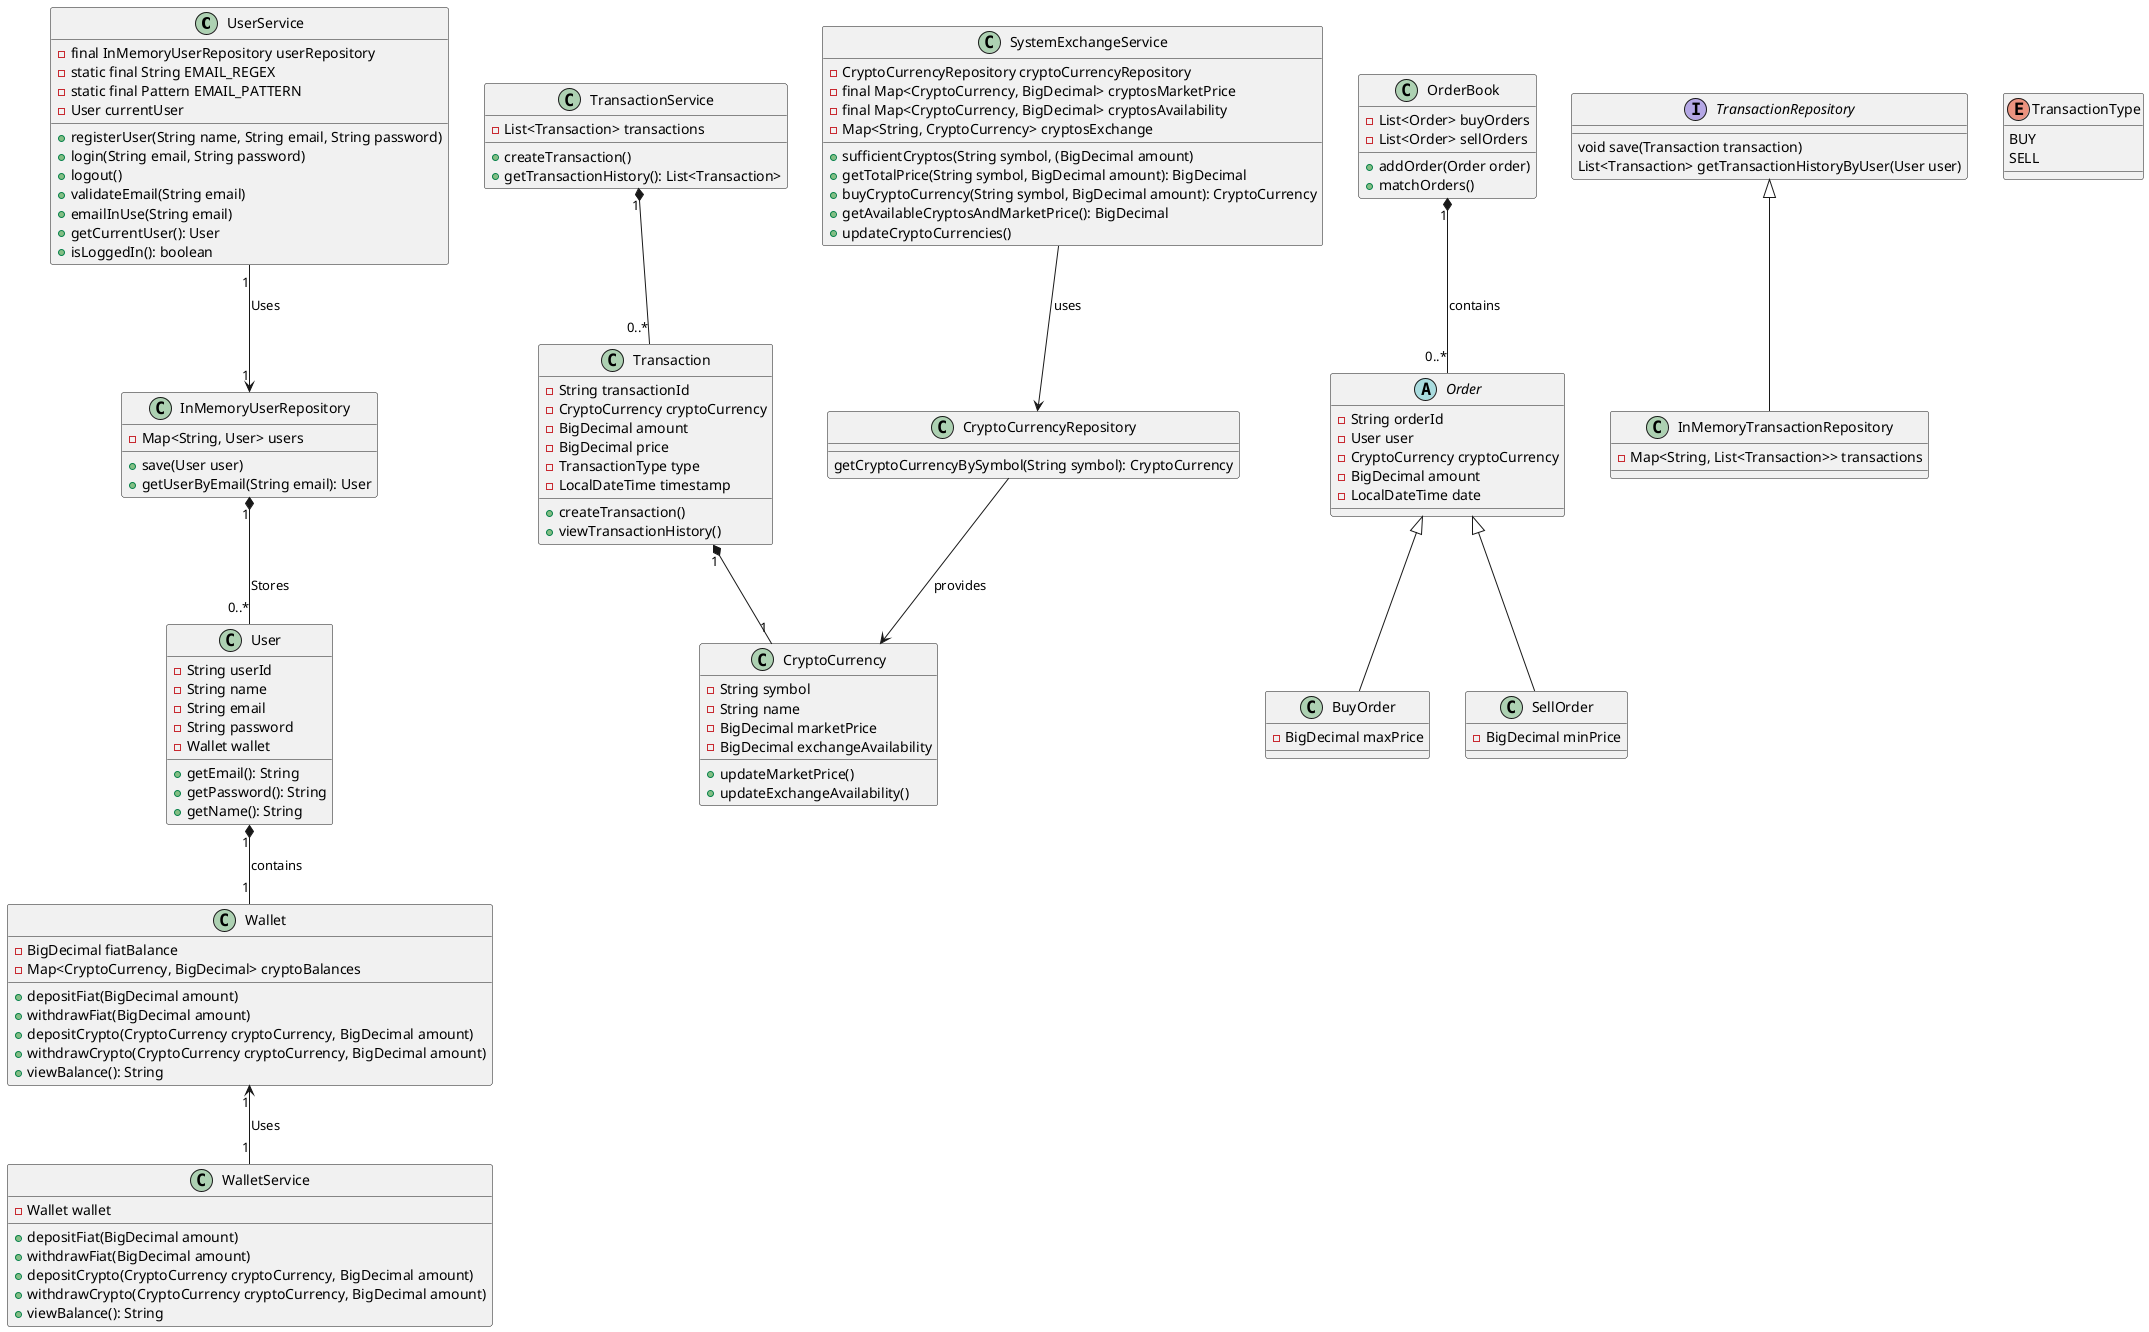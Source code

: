 @startuml

class UserService{
-final InMemoryUserRepository userRepository
-static final String EMAIL_REGEX
-static final Pattern EMAIL_PATTERN
-User currentUser
+registerUser(String name, String email, String password)
+login(String email, String password)
+logout()
+validateEmail(String email)
+emailInUse(String email)
+getCurrentUser(): User
+isLoggedIn(): boolean
}

class InMemoryUserRepository {
  -Map<String, User> users
  +save(User user)
  +getUserByEmail(String email): User
}

class User {
-String userId
-String name
-String email
-String password
-Wallet wallet
+getEmail(): String
+getPassword(): String
+getName(): String
}

class WalletService{
-Wallet wallet
+depositFiat(BigDecimal amount)
+withdrawFiat(BigDecimal amount)
+depositCrypto(CryptoCurrency cryptoCurrency, BigDecimal amount)
+withdrawCrypto(CryptoCurrency cryptoCurrency, BigDecimal amount)
+viewBalance(): String
}

class Wallet {
-BigDecimal fiatBalance
-Map<CryptoCurrency, BigDecimal> cryptoBalances
+depositFiat(BigDecimal amount)
+withdrawFiat(BigDecimal amount)
+depositCrypto(CryptoCurrency cryptoCurrency, BigDecimal amount)
+withdrawCrypto(CryptoCurrency cryptoCurrency, BigDecimal amount)
+viewBalance(): String
}

class CryptoCurrencyRepository{
getCryptoCurrencyBySymbol(String symbol): CryptoCurrency
}

class SystemExchangeService{
-CryptoCurrencyRepository cryptoCurrencyRepository
-final Map<CryptoCurrency, BigDecimal> cryptosMarketPrice
-final Map<CryptoCurrency, BigDecimal> cryptosAvailability
+sufficientCryptos(String symbol, (BigDecimal amount)
+getTotalPrice(String symbol, BigDecimal amount): BigDecimal
+buyCryptoCurrency(String symbol, BigDecimal amount): CryptoCurrency
+getAvailableCryptosAndMarketPrice(): BigDecimal
}

abstract class Order {
-String orderId
-User user
-CryptoCurrency cryptoCurrency
-BigDecimal amount
-LocalDateTime date
}

class BuyOrder {
-BigDecimal maxPrice
}

class SellOrder{
-BigDecimal minPrice
}

class OrderBook{
-List<Order> buyOrders
-List<Order> sellOrders
+addOrder(Order order)
+matchOrders()
}


interface TransactionRepository {
void save(Transaction transaction)
List<Transaction> getTransactionHistoryByUser(User user)
}

class InMemoryTransactionRepository {
  -Map<String, List<Transaction>> transactions
}

class Transaction {
-String transactionId
-CryptoCurrency cryptoCurrency
-BigDecimal amount
-BigDecimal price
-TransactionType type
-LocalDateTime timestamp
+createTransaction()
+viewTransactionHistory()
}

class TransactionService {
  -List<Transaction> transactions
  +createTransaction()
  +getTransactionHistory(): List<Transaction>
}


class CryptoCurrency {
-String symbol
-String name
-BigDecimal marketPrice
-BigDecimal exchangeAvailability
+updateMarketPrice()
+updateExchangeAvailability()
}

class SystemExchangeService{
-Map<String, CryptoCurrency> cryptosExchange
+updateCryptoCurrencies()
}


enum TransactionType {
BUY
SELL
}

UserService "1" --> "1" InMemoryUserRepository : Uses
InMemoryUserRepository "1" *-- "0..*" User : Stores
User "1" *-- "1" Wallet : contains
Wallet "1" <-- "1" WalletService : Uses
CryptoCurrencyRepository --> CryptoCurrency : provides
SystemExchangeService --> CryptoCurrencyRepository : uses
Order <|-- BuyOrder
Order <|-- SellOrder
OrderBook "1" *-- "0..*" Order : contains

TransactionRepository <|-- InMemoryTransactionRepository

TransactionService "1" *-- "0..*" Transaction
Transaction "1" *-- "1" CryptoCurrency


@enduml